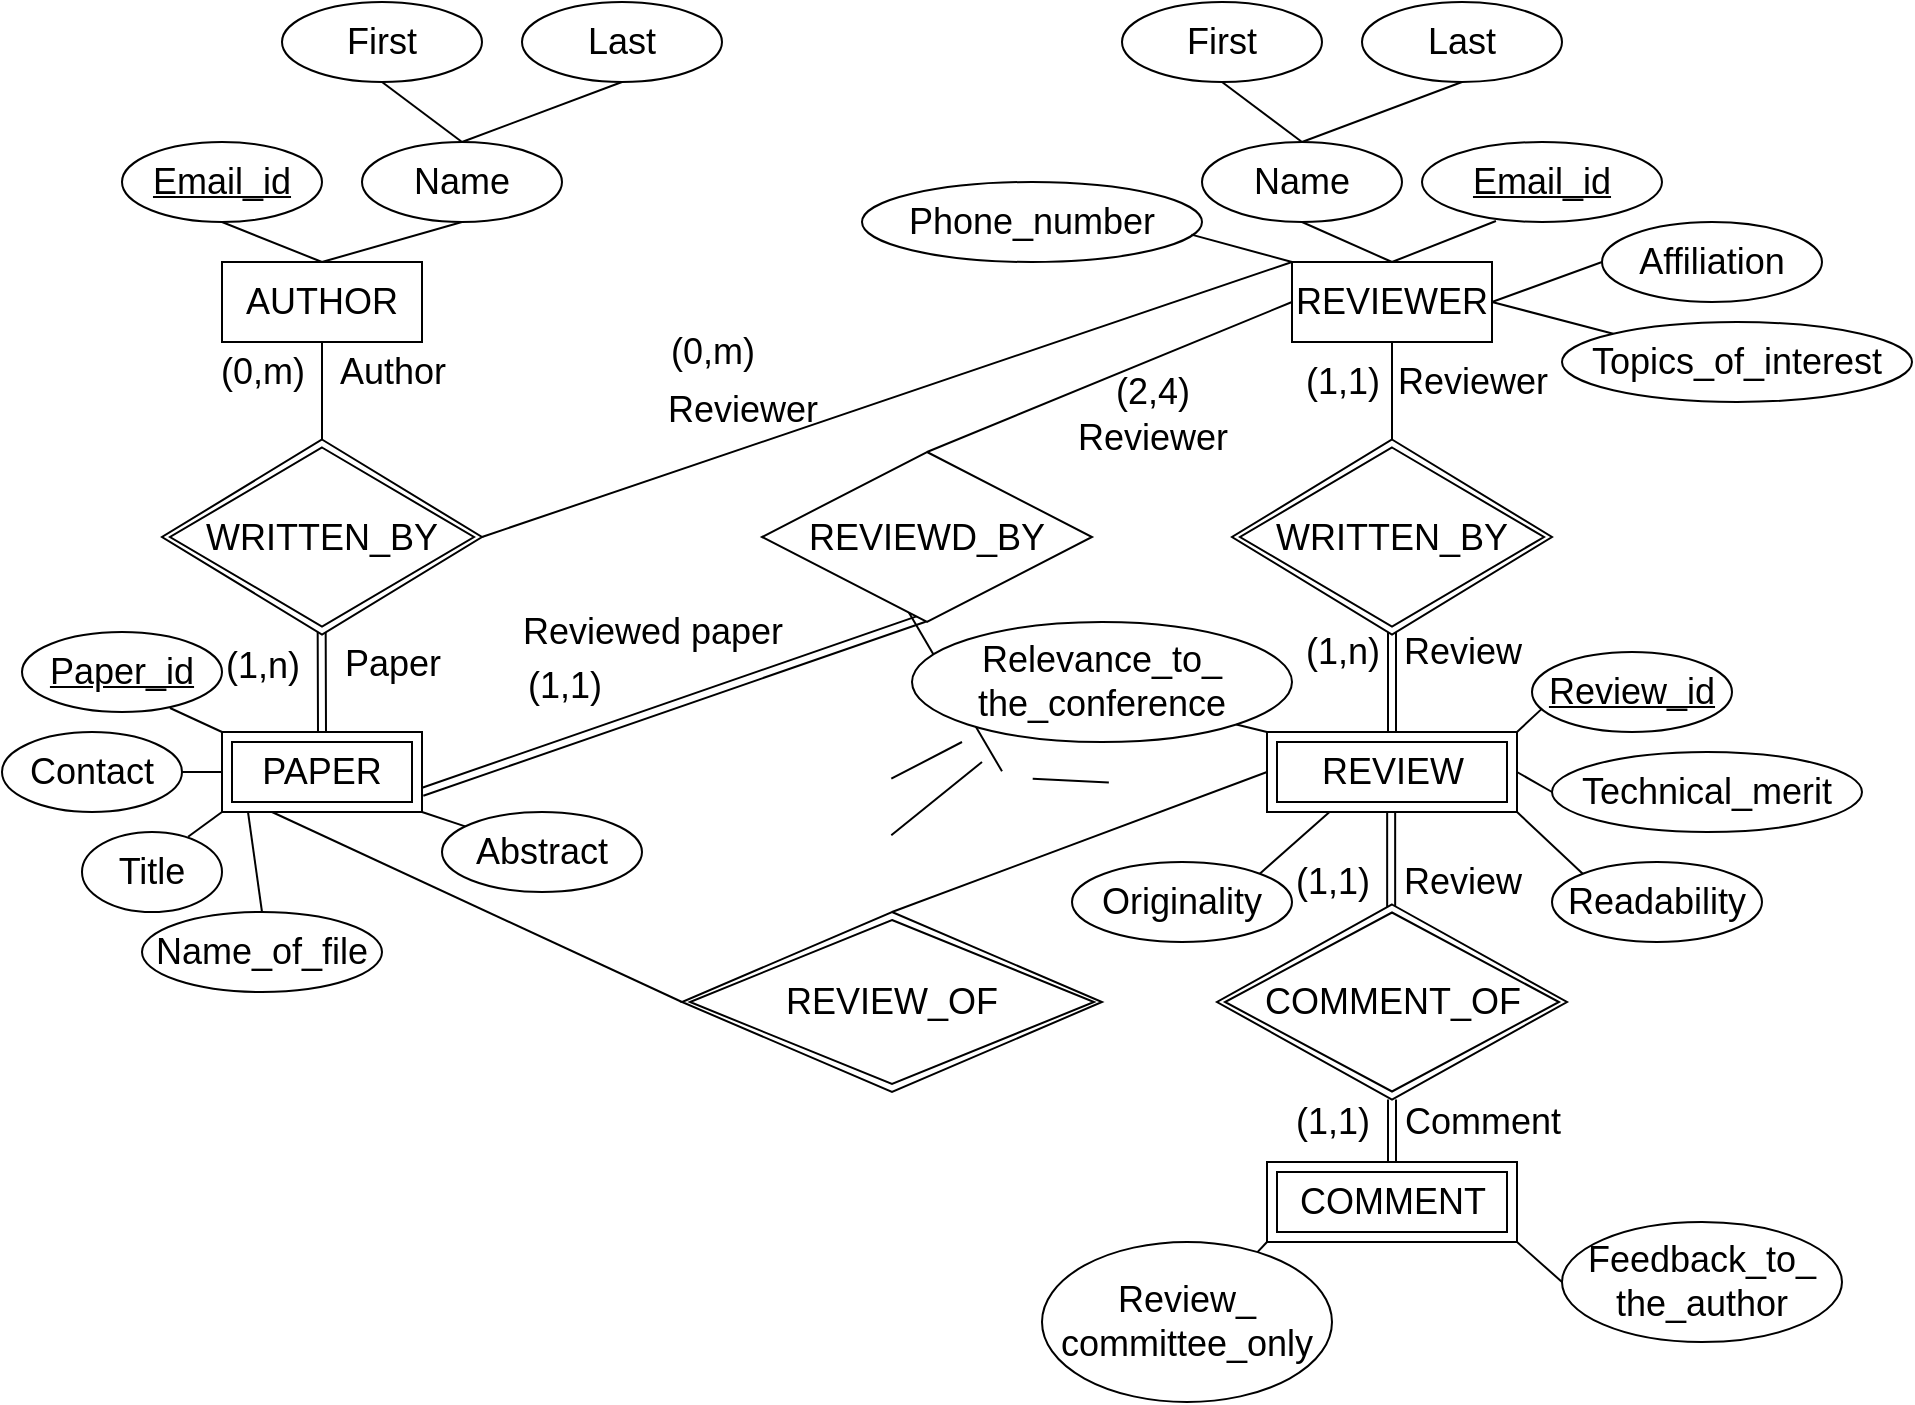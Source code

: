 <mxfile version="13.7.3" type="github">
  <diagram id="R2lEEEUBdFMjLlhIrx00" name="Page-1">
    <mxGraphModel dx="1188" dy="683" grid="1" gridSize="10" guides="1" tooltips="1" connect="1" arrows="1" fold="1" page="1" pageScale="1" pageWidth="850" pageHeight="1100" math="0" shadow="0" extFonts="Permanent Marker^https://fonts.googleapis.com/css?family=Permanent+Marker">
      <root>
        <mxCell id="0" />
        <mxCell id="1" parent="0" />
        <mxCell id="051rDO9els9nR794Je7s-1" value="AUTHOR" style="whiteSpace=wrap;html=1;align=center;rounded=0;glass=0;sketch=0;gradientColor=none;fontSize=18;" vertex="1" parent="1">
          <mxGeometry x="120" y="140" width="100" height="40" as="geometry" />
        </mxCell>
        <mxCell id="051rDO9els9nR794Je7s-5" value="&lt;u&gt;Email_id&lt;/u&gt;" style="ellipse;whiteSpace=wrap;html=1;align=center;rounded=0;glass=0;sketch=0;gradientColor=none;fontSize=18;" vertex="1" parent="1">
          <mxGeometry x="70" y="80" width="100" height="40" as="geometry" />
        </mxCell>
        <mxCell id="051rDO9els9nR794Je7s-6" value="Name" style="ellipse;whiteSpace=wrap;html=1;align=center;rounded=0;glass=0;sketch=0;gradientColor=none;fontSize=18;" vertex="1" parent="1">
          <mxGeometry x="190" y="80" width="100" height="40" as="geometry" />
        </mxCell>
        <mxCell id="051rDO9els9nR794Je7s-7" value="First" style="ellipse;whiteSpace=wrap;html=1;align=center;rounded=0;glass=0;sketch=0;gradientColor=none;fontSize=18;" vertex="1" parent="1">
          <mxGeometry x="150" y="10" width="100" height="40" as="geometry" />
        </mxCell>
        <mxCell id="051rDO9els9nR794Je7s-8" value="Last" style="ellipse;whiteSpace=wrap;html=1;align=center;rounded=0;glass=0;sketch=0;gradientColor=none;fontSize=18;" vertex="1" parent="1">
          <mxGeometry x="270" y="10" width="100" height="40" as="geometry" />
        </mxCell>
        <mxCell id="051rDO9els9nR794Je7s-9" value="" style="endArrow=none;html=1;fontSize=18;entryX=0.5;entryY=1;entryDx=0;entryDy=0;exitX=0.5;exitY=0;exitDx=0;exitDy=0;" edge="1" parent="1" source="051rDO9els9nR794Je7s-6" target="051rDO9els9nR794Je7s-8">
          <mxGeometry width="50" height="50" relative="1" as="geometry">
            <mxPoint x="390" y="410" as="sourcePoint" />
            <mxPoint x="440" y="360" as="targetPoint" />
          </mxGeometry>
        </mxCell>
        <mxCell id="051rDO9els9nR794Je7s-10" value="" style="endArrow=none;html=1;fontSize=18;entryX=0.5;entryY=1;entryDx=0;entryDy=0;exitX=0.5;exitY=0;exitDx=0;exitDy=0;" edge="1" parent="1" source="051rDO9els9nR794Je7s-6" target="051rDO9els9nR794Je7s-7">
          <mxGeometry width="50" height="50" relative="1" as="geometry">
            <mxPoint x="250" y="90" as="sourcePoint" />
            <mxPoint x="330" y="60" as="targetPoint" />
          </mxGeometry>
        </mxCell>
        <mxCell id="051rDO9els9nR794Je7s-11" value="" style="endArrow=none;html=1;fontSize=18;entryX=0.5;entryY=0;entryDx=0;entryDy=0;exitX=0.5;exitY=1;exitDx=0;exitDy=0;" edge="1" parent="1" source="051rDO9els9nR794Je7s-5" target="051rDO9els9nR794Je7s-1">
          <mxGeometry width="50" height="50" relative="1" as="geometry">
            <mxPoint x="260" y="100" as="sourcePoint" />
            <mxPoint x="340" y="70" as="targetPoint" />
          </mxGeometry>
        </mxCell>
        <mxCell id="051rDO9els9nR794Je7s-12" value="" style="endArrow=none;html=1;fontSize=18;exitX=0.5;exitY=0;exitDx=0;exitDy=0;entryX=0.5;entryY=1;entryDx=0;entryDy=0;" edge="1" parent="1" source="051rDO9els9nR794Je7s-1" target="051rDO9els9nR794Je7s-6">
          <mxGeometry width="50" height="50" relative="1" as="geometry">
            <mxPoint x="270" y="110" as="sourcePoint" />
            <mxPoint x="250" y="140" as="targetPoint" />
          </mxGeometry>
        </mxCell>
        <mxCell id="051rDO9els9nR794Je7s-15" value="&lt;u&gt;Paper_id&lt;/u&gt;" style="ellipse;whiteSpace=wrap;html=1;align=center;rounded=0;glass=0;sketch=0;gradientColor=none;fontSize=18;" vertex="1" parent="1">
          <mxGeometry x="20" y="325" width="100" height="40" as="geometry" />
        </mxCell>
        <mxCell id="051rDO9els9nR794Je7s-16" value="" style="endArrow=none;html=1;fontSize=18;entryX=0;entryY=0;entryDx=0;entryDy=0;exitX=0.74;exitY=0.95;exitDx=0;exitDy=0;exitPerimeter=0;" edge="1" parent="1" source="051rDO9els9nR794Je7s-15">
          <mxGeometry width="50" height="50" relative="1" as="geometry">
            <mxPoint x="250" y="440" as="sourcePoint" />
            <mxPoint x="120" y="375" as="targetPoint" />
          </mxGeometry>
        </mxCell>
        <mxCell id="051rDO9els9nR794Je7s-17" value="Title" style="ellipse;whiteSpace=wrap;html=1;align=center;rounded=0;glass=0;sketch=0;gradientColor=none;fontSize=18;" vertex="1" parent="1">
          <mxGeometry x="50" y="425" width="70" height="40" as="geometry" />
        </mxCell>
        <mxCell id="051rDO9els9nR794Je7s-18" value="Name_of_file" style="ellipse;whiteSpace=wrap;html=1;align=center;rounded=0;glass=0;sketch=0;gradientColor=none;fontSize=18;" vertex="1" parent="1">
          <mxGeometry x="80" y="465" width="120" height="40" as="geometry" />
        </mxCell>
        <mxCell id="051rDO9els9nR794Je7s-19" value="Abstract" style="ellipse;whiteSpace=wrap;html=1;align=center;rounded=0;glass=0;sketch=0;gradientColor=none;fontSize=18;" vertex="1" parent="1">
          <mxGeometry x="230" y="415" width="100" height="40" as="geometry" />
        </mxCell>
        <mxCell id="051rDO9els9nR794Je7s-20" value="" style="endArrow=none;html=1;fontSize=18;entryX=0.758;entryY=0.06;entryDx=0;entryDy=0;exitX=0;exitY=1;exitDx=0;exitDy=0;entryPerimeter=0;" edge="1" parent="1" target="051rDO9els9nR794Je7s-17">
          <mxGeometry width="50" height="50" relative="1" as="geometry">
            <mxPoint x="120" y="415" as="sourcePoint" />
            <mxPoint x="180" y="410" as="targetPoint" />
          </mxGeometry>
        </mxCell>
        <mxCell id="051rDO9els9nR794Je7s-21" value="" style="endArrow=none;html=1;fontSize=18;entryX=0.5;entryY=0;entryDx=0;entryDy=0;exitX=0.13;exitY=1;exitDx=0;exitDy=0;exitPerimeter=0;" edge="1" parent="1" target="051rDO9els9nR794Je7s-18">
          <mxGeometry width="50" height="50" relative="1" as="geometry">
            <mxPoint x="133" y="415" as="sourcePoint" />
            <mxPoint x="250" y="460" as="targetPoint" />
          </mxGeometry>
        </mxCell>
        <mxCell id="051rDO9els9nR794Je7s-22" value="" style="endArrow=none;html=1;fontSize=18;exitX=1;exitY=1;exitDx=0;exitDy=0;" edge="1" parent="1" source="051rDO9els9nR794Je7s-117" target="051rDO9els9nR794Je7s-19">
          <mxGeometry width="50" height="50" relative="1" as="geometry">
            <mxPoint x="220" y="375" as="sourcePoint" />
            <mxPoint x="300" y="410" as="targetPoint" />
          </mxGeometry>
        </mxCell>
        <mxCell id="051rDO9els9nR794Je7s-25" value="" style="shape=link;html=1;rounded=0;fontSize=18;exitX=0.5;exitY=0;exitDx=0;exitDy=0;entryX=0.499;entryY=0.983;entryDx=0;entryDy=0;entryPerimeter=0;" edge="1" parent="1" target="051rDO9els9nR794Je7s-118">
          <mxGeometry relative="1" as="geometry">
            <mxPoint x="170" y="375" as="sourcePoint" />
            <mxPoint x="170" y="302.5" as="targetPoint" />
          </mxGeometry>
        </mxCell>
        <mxCell id="051rDO9els9nR794Je7s-26" value="&lt;font size=&quot;4&quot;&gt;(1,n)&lt;/font&gt;" style="resizable=0;html=1;align=right;verticalAlign=bottom;" connectable="0" vertex="1" parent="051rDO9els9nR794Je7s-25">
          <mxGeometry x="1" relative="1" as="geometry">
            <mxPoint x="-10" y="31.25" as="offset" />
          </mxGeometry>
        </mxCell>
        <mxCell id="051rDO9els9nR794Je7s-27" value="" style="endArrow=none;html=1;fontSize=18;entryX=0.5;entryY=0;entryDx=0;entryDy=0;exitX=0.5;exitY=1;exitDx=0;exitDy=0;" edge="1" parent="1" source="051rDO9els9nR794Je7s-1" target="051rDO9els9nR794Je7s-118">
          <mxGeometry width="50" height="50" relative="1" as="geometry">
            <mxPoint x="250" y="90" as="sourcePoint" />
            <mxPoint x="170" y="212.5" as="targetPoint" />
          </mxGeometry>
        </mxCell>
        <mxCell id="051rDO9els9nR794Je7s-28" value="(0,m)" style="text;html=1;align=center;verticalAlign=middle;resizable=0;points=[];autosize=1;fontSize=18;" vertex="1" parent="1">
          <mxGeometry x="110" y="180" width="60" height="30" as="geometry" />
        </mxCell>
        <mxCell id="051rDO9els9nR794Je7s-32" value="Author" style="text;html=1;align=center;verticalAlign=middle;resizable=0;points=[];autosize=1;fontSize=18;" vertex="1" parent="1">
          <mxGeometry x="170" y="180" width="70" height="30" as="geometry" />
        </mxCell>
        <mxCell id="051rDO9els9nR794Je7s-33" value="Paper" style="text;html=1;align=center;verticalAlign=middle;resizable=0;points=[];autosize=1;fontSize=18;" vertex="1" parent="1">
          <mxGeometry x="175" y="326.25" width="60" height="30" as="geometry" />
        </mxCell>
        <mxCell id="051rDO9els9nR794Je7s-36" value="Contact" style="ellipse;whiteSpace=wrap;html=1;align=center;rounded=0;glass=0;sketch=0;gradientColor=none;fontSize=18;" vertex="1" parent="1">
          <mxGeometry x="10" y="375" width="90" height="40" as="geometry" />
        </mxCell>
        <mxCell id="051rDO9els9nR794Je7s-37" value="" style="endArrow=none;html=1;fontSize=18;entryX=1;entryY=0.5;entryDx=0;entryDy=0;exitX=0;exitY=0.5;exitDx=0;exitDy=0;" edge="1" parent="1" target="051rDO9els9nR794Je7s-36">
          <mxGeometry width="50" height="50" relative="1" as="geometry">
            <mxPoint x="120" y="395" as="sourcePoint" />
            <mxPoint x="113.06" y="422.4" as="targetPoint" />
          </mxGeometry>
        </mxCell>
        <mxCell id="051rDO9els9nR794Je7s-40" value="REVIEWER" style="whiteSpace=wrap;html=1;align=center;rounded=0;glass=0;sketch=0;gradientColor=none;fontSize=18;" vertex="1" parent="1">
          <mxGeometry x="655" y="140" width="100" height="40" as="geometry" />
        </mxCell>
        <mxCell id="051rDO9els9nR794Je7s-42" value="Name" style="ellipse;whiteSpace=wrap;html=1;align=center;rounded=0;glass=0;sketch=0;gradientColor=none;fontSize=18;" vertex="1" parent="1">
          <mxGeometry x="610" y="80" width="100" height="40" as="geometry" />
        </mxCell>
        <mxCell id="051rDO9els9nR794Je7s-43" value="First" style="ellipse;whiteSpace=wrap;html=1;align=center;rounded=0;glass=0;sketch=0;gradientColor=none;fontSize=18;" vertex="1" parent="1">
          <mxGeometry x="570" y="10" width="100" height="40" as="geometry" />
        </mxCell>
        <mxCell id="051rDO9els9nR794Je7s-44" value="Last" style="ellipse;whiteSpace=wrap;html=1;align=center;rounded=0;glass=0;sketch=0;gradientColor=none;fontSize=18;" vertex="1" parent="1">
          <mxGeometry x="690" y="10" width="100" height="40" as="geometry" />
        </mxCell>
        <mxCell id="051rDO9els9nR794Je7s-45" value="" style="endArrow=none;html=1;fontSize=18;entryX=0.5;entryY=1;entryDx=0;entryDy=0;exitX=0.5;exitY=0;exitDx=0;exitDy=0;" edge="1" parent="1" source="051rDO9els9nR794Je7s-42" target="051rDO9els9nR794Je7s-44">
          <mxGeometry width="50" height="50" relative="1" as="geometry">
            <mxPoint x="860" y="410" as="sourcePoint" />
            <mxPoint x="910" y="360" as="targetPoint" />
          </mxGeometry>
        </mxCell>
        <mxCell id="051rDO9els9nR794Je7s-46" value="" style="endArrow=none;html=1;fontSize=18;entryX=0.5;entryY=1;entryDx=0;entryDy=0;exitX=0.5;exitY=0;exitDx=0;exitDy=0;" edge="1" parent="1" source="051rDO9els9nR794Je7s-42" target="051rDO9els9nR794Je7s-43">
          <mxGeometry width="50" height="50" relative="1" as="geometry">
            <mxPoint x="720" y="90" as="sourcePoint" />
            <mxPoint x="800" y="60" as="targetPoint" />
          </mxGeometry>
        </mxCell>
        <mxCell id="051rDO9els9nR794Je7s-47" value="" style="endArrow=none;html=1;fontSize=18;exitX=0.5;exitY=0;exitDx=0;exitDy=0;entryX=0.5;entryY=1;entryDx=0;entryDy=0;" edge="1" parent="1" source="051rDO9els9nR794Je7s-40" target="051rDO9els9nR794Je7s-42">
          <mxGeometry width="50" height="50" relative="1" as="geometry">
            <mxPoint x="375" y="150" as="sourcePoint" />
            <mxPoint x="445" y="130" as="targetPoint" />
          </mxGeometry>
        </mxCell>
        <mxCell id="051rDO9els9nR794Je7s-48" value="&lt;u&gt;Email_id&lt;/u&gt;" style="ellipse;whiteSpace=wrap;html=1;align=center;rounded=0;glass=0;sketch=0;gradientColor=none;fontSize=18;" vertex="1" parent="1">
          <mxGeometry x="720" y="80" width="120" height="40" as="geometry" />
        </mxCell>
        <mxCell id="051rDO9els9nR794Je7s-49" value="" style="endArrow=none;html=1;fontSize=18;entryX=0.308;entryY=0.987;entryDx=0;entryDy=0;exitX=0.5;exitY=0;exitDx=0;exitDy=0;entryPerimeter=0;" edge="1" parent="1" source="051rDO9els9nR794Je7s-40" target="051rDO9els9nR794Je7s-48">
          <mxGeometry width="50" height="50" relative="1" as="geometry">
            <mxPoint x="785" y="160" as="sourcePoint" />
            <mxPoint x="720" y="130" as="targetPoint" />
          </mxGeometry>
        </mxCell>
        <mxCell id="051rDO9els9nR794Je7s-50" value="Phone_number" style="ellipse;whiteSpace=wrap;html=1;align=center;rounded=0;glass=0;sketch=0;gradientColor=none;fontSize=18;" vertex="1" parent="1">
          <mxGeometry x="440" y="100" width="170" height="40" as="geometry" />
        </mxCell>
        <mxCell id="051rDO9els9nR794Je7s-51" value="" style="endArrow=none;html=1;fontSize=18;entryX=0.969;entryY=0.658;entryDx=0;entryDy=0;exitX=0;exitY=0;exitDx=0;exitDy=0;entryPerimeter=0;" edge="1" parent="1" source="051rDO9els9nR794Je7s-40" target="051rDO9els9nR794Je7s-50">
          <mxGeometry width="50" height="50" relative="1" as="geometry">
            <mxPoint x="765" y="150" as="sourcePoint" />
            <mxPoint x="799.896" y="124.142" as="targetPoint" />
          </mxGeometry>
        </mxCell>
        <mxCell id="051rDO9els9nR794Je7s-52" value="Affiliation" style="ellipse;whiteSpace=wrap;html=1;align=center;rounded=0;glass=0;sketch=0;gradientColor=none;fontSize=18;" vertex="1" parent="1">
          <mxGeometry x="810" y="120" width="110" height="40" as="geometry" />
        </mxCell>
        <mxCell id="051rDO9els9nR794Je7s-53" value="" style="endArrow=none;html=1;fontSize=18;entryX=0;entryY=0.5;entryDx=0;entryDy=0;exitX=1;exitY=0.5;exitDx=0;exitDy=0;" edge="1" parent="1" source="051rDO9els9nR794Je7s-40" target="051rDO9els9nR794Je7s-52">
          <mxGeometry width="50" height="50" relative="1" as="geometry">
            <mxPoint x="765" y="170" as="sourcePoint" />
            <mxPoint x="795" y="170" as="targetPoint" />
          </mxGeometry>
        </mxCell>
        <mxCell id="051rDO9els9nR794Je7s-54" value="Topics_of_interest" style="ellipse;whiteSpace=wrap;html=1;align=center;rounded=0;glass=0;sketch=0;gradientColor=none;fontSize=18;" vertex="1" parent="1">
          <mxGeometry x="790" y="170" width="175" height="40" as="geometry" />
        </mxCell>
        <mxCell id="051rDO9els9nR794Je7s-55" value="" style="endArrow=none;html=1;fontSize=18;entryX=0;entryY=0;entryDx=0;entryDy=0;exitX=1;exitY=0.5;exitDx=0;exitDy=0;" edge="1" parent="1" source="051rDO9els9nR794Je7s-40" target="051rDO9els9nR794Je7s-54">
          <mxGeometry width="50" height="50" relative="1" as="geometry">
            <mxPoint x="765" y="190" as="sourcePoint" />
            <mxPoint x="801.109" y="205.858" as="targetPoint" />
          </mxGeometry>
        </mxCell>
        <mxCell id="051rDO9els9nR794Je7s-60" value="&lt;font size=&quot;4&quot;&gt;(1,1)&lt;/font&gt;" style="resizable=0;html=1;align=right;verticalAlign=bottom;" connectable="0" vertex="1" parent="1">
          <mxGeometry x="310" y="365" as="geometry" />
        </mxCell>
        <mxCell id="051rDO9els9nR794Je7s-61" value="Reviewed paper" style="text;html=1;align=center;verticalAlign=middle;resizable=0;points=[];autosize=1;fontSize=18;" vertex="1" parent="1">
          <mxGeometry x="260" y="310" width="150" height="30" as="geometry" />
        </mxCell>
        <mxCell id="051rDO9els9nR794Je7s-63" value="" style="shape=link;html=1;rounded=0;fontSize=18;entryX=0.492;entryY=0.976;entryDx=0;entryDy=0;entryPerimeter=0;exitX=1;exitY=0.75;exitDx=0;exitDy=0;" edge="1" parent="1" target="051rDO9els9nR794Je7s-57">
          <mxGeometry relative="1" as="geometry">
            <mxPoint x="220" y="405" as="sourcePoint" />
            <mxPoint x="390" y="320" as="targetPoint" />
          </mxGeometry>
        </mxCell>
        <mxCell id="051rDO9els9nR794Je7s-65" value="" style="endArrow=none;html=1;fontSize=18;exitX=0.5;exitY=0;exitDx=0;exitDy=0;entryX=0;entryY=0.5;entryDx=0;entryDy=0;" edge="1" parent="1" source="051rDO9els9nR794Je7s-57" target="051rDO9els9nR794Je7s-40">
          <mxGeometry width="50" height="50" relative="1" as="geometry">
            <mxPoint x="520" y="150" as="sourcePoint" />
            <mxPoint x="525" y="130" as="targetPoint" />
          </mxGeometry>
        </mxCell>
        <mxCell id="051rDO9els9nR794Je7s-66" value="(2,4)" style="text;html=1;align=center;verticalAlign=middle;resizable=0;points=[];autosize=1;fontSize=18;" vertex="1" parent="1">
          <mxGeometry x="560" y="190" width="50" height="30" as="geometry" />
        </mxCell>
        <mxCell id="051rDO9els9nR794Je7s-70" value="" style="endArrow=none;html=1;fontSize=18;exitX=0.522;exitY=1.012;exitDx=0;exitDy=0;entryX=0.7;entryY=0.054;entryDx=0;entryDy=0;entryPerimeter=0;exitPerimeter=0;" edge="1" parent="1" source="051rDO9els9nR794Je7s-69">
          <mxGeometry width="50" height="50" relative="1" as="geometry">
            <mxPoint x="453.75" y="298.75" as="sourcePoint" />
            <mxPoint x="510" y="394.66" as="targetPoint" />
          </mxGeometry>
        </mxCell>
        <mxCell id="051rDO9els9nR794Je7s-75" value="" style="endArrow=none;html=1;fontSize=18;entryX=0.614;entryY=1;entryDx=0;entryDy=0;entryPerimeter=0;exitX=0;exitY=0;exitDx=0;exitDy=0;" edge="1" parent="1" target="051rDO9els9nR794Je7s-72">
          <mxGeometry width="50" height="50" relative="1" as="geometry">
            <mxPoint x="454.645" y="398.358" as="sourcePoint" />
            <mxPoint x="490" y="380" as="targetPoint" />
          </mxGeometry>
        </mxCell>
        <mxCell id="051rDO9els9nR794Je7s-76" value="" style="endArrow=none;html=1;fontSize=18;entryX=0.5;entryY=0;entryDx=0;entryDy=0;exitX=0;exitY=1;exitDx=0;exitDy=0;" edge="1" parent="1" target="051rDO9els9nR794Je7s-71">
          <mxGeometry width="50" height="50" relative="1" as="geometry">
            <mxPoint x="454.645" y="426.642" as="sourcePoint" />
            <mxPoint x="500" y="390" as="targetPoint" />
          </mxGeometry>
        </mxCell>
        <mxCell id="051rDO9els9nR794Je7s-57" value="REVIEWD_BY" style="shape=rhombus;perimeter=rhombusPerimeter;whiteSpace=wrap;html=1;align=center;rounded=0;glass=0;sketch=0;gradientColor=none;fontSize=18;" vertex="1" parent="1">
          <mxGeometry x="390" y="235" width="165" height="85" as="geometry" />
        </mxCell>
        <mxCell id="051rDO9els9nR794Je7s-77" value="" style="endArrow=none;html=1;fontSize=18;entryX=1;entryY=0;entryDx=0;entryDy=0;exitX=0.07;exitY=0.743;exitDx=0;exitDy=0;exitPerimeter=0;" edge="1" parent="1" source="051rDO9els9nR794Je7s-73">
          <mxGeometry width="50" height="50" relative="1" as="geometry">
            <mxPoint x="563.431" y="400.251" as="sourcePoint" />
            <mxPoint x="525.355" y="398.358" as="targetPoint" />
          </mxGeometry>
        </mxCell>
        <mxCell id="051rDO9els9nR794Je7s-78" value="REVIEW" style="shape=ext;margin=3;double=1;whiteSpace=wrap;html=1;align=center;rounded=0;glass=0;sketch=0;gradientColor=none;fontSize=18;" vertex="1" parent="1">
          <mxGeometry x="642.5" y="375" width="125" height="40" as="geometry" />
        </mxCell>
        <mxCell id="051rDO9els9nR794Je7s-82" value="" style="endArrow=none;html=1;fontSize=18;exitX=0.5;exitY=1;exitDx=0;exitDy=0;" edge="1" parent="1" source="051rDO9els9nR794Je7s-40" target="051rDO9els9nR794Je7s-119">
          <mxGeometry width="50" height="50" relative="1" as="geometry">
            <mxPoint x="740" y="190" as="sourcePoint" />
            <mxPoint x="705.005" y="210" as="targetPoint" />
          </mxGeometry>
        </mxCell>
        <mxCell id="051rDO9els9nR794Je7s-84" value="(1,1)" style="text;html=1;align=center;verticalAlign=middle;resizable=0;points=[];autosize=1;fontSize=18;" vertex="1" parent="1">
          <mxGeometry x="655" y="185" width="50" height="30" as="geometry" />
        </mxCell>
        <mxCell id="051rDO9els9nR794Je7s-85" value="Reviewer" style="text;html=1;align=center;verticalAlign=middle;resizable=0;points=[];autosize=1;fontSize=18;" vertex="1" parent="1">
          <mxGeometry x="700" y="185" width="90" height="30" as="geometry" />
        </mxCell>
        <mxCell id="051rDO9els9nR794Je7s-86" value="Reviewer" style="text;html=1;align=center;verticalAlign=middle;resizable=0;points=[];autosize=1;fontSize=18;" vertex="1" parent="1">
          <mxGeometry x="540" y="212.5" width="90" height="30" as="geometry" />
        </mxCell>
        <mxCell id="051rDO9els9nR794Je7s-88" value="(1,n)" style="text;html=1;align=center;verticalAlign=middle;resizable=0;points=[];autosize=1;fontSize=18;" vertex="1" parent="1">
          <mxGeometry x="655" y="320" width="50" height="30" as="geometry" />
        </mxCell>
        <mxCell id="051rDO9els9nR794Je7s-89" value="Review" style="text;html=1;align=center;verticalAlign=middle;resizable=0;points=[];autosize=1;fontSize=18;" vertex="1" parent="1">
          <mxGeometry x="705" y="320" width="70" height="30" as="geometry" />
        </mxCell>
        <mxCell id="051rDO9els9nR794Je7s-97" value="REVIEW_OF" style="shape=rhombus;double=1;perimeter=rhombusPerimeter;whiteSpace=wrap;html=1;align=center;rounded=0;glass=0;sketch=0;gradientColor=none;fontSize=18;" vertex="1" parent="1">
          <mxGeometry x="350" y="465" width="210" height="90" as="geometry" />
        </mxCell>
        <mxCell id="051rDO9els9nR794Je7s-98" value="" style="endArrow=none;html=1;fontSize=18;entryX=0;entryY=0.5;entryDx=0;entryDy=0;exitX=0.25;exitY=1;exitDx=0;exitDy=0;" edge="1" parent="1" target="051rDO9els9nR794Je7s-97">
          <mxGeometry width="50" height="50" relative="1" as="geometry">
            <mxPoint x="145" y="415" as="sourcePoint" />
            <mxPoint x="254.645" y="359.142" as="targetPoint" />
          </mxGeometry>
        </mxCell>
        <mxCell id="051rDO9els9nR794Je7s-99" value="" style="endArrow=none;html=1;fontSize=18;entryX=0;entryY=0.5;entryDx=0;entryDy=0;exitX=0.5;exitY=0;exitDx=0;exitDy=0;" edge="1" parent="1" source="051rDO9els9nR794Je7s-97" target="051rDO9els9nR794Je7s-78">
          <mxGeometry width="50" height="50" relative="1" as="geometry">
            <mxPoint x="570" y="405" as="sourcePoint" />
            <mxPoint x="710" y="405" as="targetPoint" />
          </mxGeometry>
        </mxCell>
        <mxCell id="051rDO9els9nR794Je7s-101" value="&lt;u&gt;Review_id&lt;/u&gt;" style="ellipse;whiteSpace=wrap;html=1;align=center;rounded=0;glass=0;sketch=0;gradientColor=none;fontSize=18;" vertex="1" parent="1">
          <mxGeometry x="775" y="335" width="100" height="40" as="geometry" />
        </mxCell>
        <mxCell id="051rDO9els9nR794Je7s-102" value="" style="endArrow=none;html=1;fontSize=18;entryX=1;entryY=0;entryDx=0;entryDy=0;exitX=0.046;exitY=0.717;exitDx=0;exitDy=0;exitPerimeter=0;" edge="1" parent="1" source="051rDO9els9nR794Je7s-101" target="051rDO9els9nR794Je7s-78">
          <mxGeometry width="50" height="50" relative="1" as="geometry">
            <mxPoint x="715" y="310" as="sourcePoint" />
            <mxPoint x="715" y="385" as="targetPoint" />
          </mxGeometry>
        </mxCell>
        <mxCell id="051rDO9els9nR794Je7s-103" value="" style="shape=link;html=1;rounded=0;fontSize=18;exitX=0.5;exitY=0;exitDx=0;exitDy=0;entryX=0.5;entryY=1;entryDx=0;entryDy=0;" edge="1" parent="1" source="051rDO9els9nR794Je7s-78">
          <mxGeometry relative="1" as="geometry">
            <mxPoint x="230.1" y="402.28" as="sourcePoint" />
            <mxPoint x="705" y="300" as="targetPoint" />
          </mxGeometry>
        </mxCell>
        <mxCell id="051rDO9els9nR794Je7s-105" value="" style="endArrow=none;html=1;fontSize=18;exitX=1;exitY=0.5;exitDx=0;exitDy=0;entryX=0;entryY=0;entryDx=0;entryDy=0;" edge="1" parent="1" source="051rDO9els9nR794Je7s-118" target="051rDO9els9nR794Je7s-40">
          <mxGeometry width="50" height="50" relative="1" as="geometry">
            <mxPoint x="247.5" y="257.5" as="sourcePoint" />
            <mxPoint x="665" y="170" as="targetPoint" />
          </mxGeometry>
        </mxCell>
        <mxCell id="051rDO9els9nR794Je7s-111" value="(0,m)" style="text;html=1;align=center;verticalAlign=middle;resizable=0;points=[];autosize=1;fontSize=18;" vertex="1" parent="1">
          <mxGeometry x="335" y="170" width="60" height="30" as="geometry" />
        </mxCell>
        <mxCell id="051rDO9els9nR794Je7s-112" value="Reviewer" style="text;html=1;align=center;verticalAlign=middle;resizable=0;points=[];autosize=1;fontSize=18;" vertex="1" parent="1">
          <mxGeometry x="335" y="198.75" width="90" height="30" as="geometry" />
        </mxCell>
        <mxCell id="051rDO9els9nR794Je7s-117" value="PAPER" style="shape=ext;margin=3;double=1;whiteSpace=wrap;html=1;align=center;rounded=0;glass=0;sketch=0;gradientColor=none;fontSize=18;" vertex="1" parent="1">
          <mxGeometry x="120" y="375" width="100" height="40" as="geometry" />
        </mxCell>
        <mxCell id="051rDO9els9nR794Je7s-118" value="WRITTEN_BY" style="shape=rhombus;double=1;perimeter=rhombusPerimeter;whiteSpace=wrap;html=1;align=center;rounded=0;glass=0;sketch=0;gradientColor=none;fontSize=18;" vertex="1" parent="1">
          <mxGeometry x="90" y="228.75" width="160" height="97.5" as="geometry" />
        </mxCell>
        <mxCell id="051rDO9els9nR794Je7s-119" value="WRITTEN_BY" style="shape=rhombus;double=1;perimeter=rhombusPerimeter;whiteSpace=wrap;html=1;align=center;rounded=0;glass=0;sketch=0;gradientColor=none;fontSize=18;" vertex="1" parent="1">
          <mxGeometry x="625" y="228.75" width="160" height="97.5" as="geometry" />
        </mxCell>
        <mxCell id="051rDO9els9nR794Je7s-121" value="Technical_merit" style="ellipse;whiteSpace=wrap;html=1;align=center;rounded=0;glass=0;sketch=0;gradientColor=none;fontSize=18;" vertex="1" parent="1">
          <mxGeometry x="785" y="385" width="155" height="40" as="geometry" />
        </mxCell>
        <mxCell id="051rDO9els9nR794Je7s-122" value="Readability" style="ellipse;whiteSpace=wrap;html=1;align=center;rounded=0;glass=0;sketch=0;gradientColor=none;fontSize=18;" vertex="1" parent="1">
          <mxGeometry x="785" y="440" width="105" height="40" as="geometry" />
        </mxCell>
        <mxCell id="051rDO9els9nR794Je7s-123" value="Originality" style="ellipse;whiteSpace=wrap;html=1;align=center;rounded=0;glass=0;sketch=0;gradientColor=none;fontSize=18;" vertex="1" parent="1">
          <mxGeometry x="545" y="440" width="110" height="40" as="geometry" />
        </mxCell>
        <mxCell id="051rDO9els9nR794Je7s-124" value="Relevance_to_&lt;br&gt;the_conference" style="ellipse;whiteSpace=wrap;html=1;align=center;rounded=0;glass=0;sketch=0;gradientColor=none;fontSize=18;" vertex="1" parent="1">
          <mxGeometry x="465" y="320" width="190" height="60" as="geometry" />
        </mxCell>
        <mxCell id="051rDO9els9nR794Je7s-125" value="" style="endArrow=none;html=1;fontSize=18;entryX=1;entryY=0.5;entryDx=0;entryDy=0;exitX=0;exitY=0.5;exitDx=0;exitDy=0;" edge="1" parent="1" source="051rDO9els9nR794Je7s-121" target="051rDO9els9nR794Je7s-78">
          <mxGeometry width="50" height="50" relative="1" as="geometry">
            <mxPoint x="789.6" y="373.68" as="sourcePoint" />
            <mxPoint x="777.5" y="385" as="targetPoint" />
          </mxGeometry>
        </mxCell>
        <mxCell id="051rDO9els9nR794Je7s-126" value="" style="endArrow=none;html=1;fontSize=18;entryX=1;entryY=1;entryDx=0;entryDy=0;exitX=0;exitY=0;exitDx=0;exitDy=0;" edge="1" parent="1" source="051rDO9els9nR794Je7s-122" target="051rDO9els9nR794Je7s-78">
          <mxGeometry width="50" height="50" relative="1" as="geometry">
            <mxPoint x="799.6" y="383.68" as="sourcePoint" />
            <mxPoint x="787.5" y="395" as="targetPoint" />
          </mxGeometry>
        </mxCell>
        <mxCell id="051rDO9els9nR794Je7s-127" value="" style="endArrow=none;html=1;fontSize=18;entryX=1;entryY=0;entryDx=0;entryDy=0;exitX=0.25;exitY=1;exitDx=0;exitDy=0;" edge="1" parent="1" source="051rDO9els9nR794Je7s-78" target="051rDO9els9nR794Je7s-123">
          <mxGeometry width="50" height="50" relative="1" as="geometry">
            <mxPoint x="809.6" y="393.68" as="sourcePoint" />
            <mxPoint x="797.5" y="405" as="targetPoint" />
          </mxGeometry>
        </mxCell>
        <mxCell id="051rDO9els9nR794Je7s-128" value="" style="endArrow=none;html=1;fontSize=18;entryX=1;entryY=1;entryDx=0;entryDy=0;exitX=0;exitY=0;exitDx=0;exitDy=0;" edge="1" parent="1" source="051rDO9els9nR794Je7s-78" target="051rDO9els9nR794Je7s-124">
          <mxGeometry width="50" height="50" relative="1" as="geometry">
            <mxPoint x="683.75" y="425" as="sourcePoint" />
            <mxPoint x="648.891" y="455.858" as="targetPoint" />
          </mxGeometry>
        </mxCell>
        <mxCell id="051rDO9els9nR794Je7s-129" value="COMMENT" style="shape=ext;margin=3;double=1;whiteSpace=wrap;html=1;align=center;rounded=0;glass=0;sketch=0;gradientColor=none;fontSize=18;" vertex="1" parent="1">
          <mxGeometry x="642.5" y="590" width="125" height="40" as="geometry" />
        </mxCell>
        <mxCell id="051rDO9els9nR794Je7s-131" value="" style="shape=link;html=1;rounded=0;fontSize=18;exitX=0.5;exitY=0;exitDx=0;exitDy=0;entryX=0.5;entryY=1;entryDx=0;entryDy=0;" edge="1" parent="1">
          <mxGeometry relative="1" as="geometry">
            <mxPoint x="704.58" y="490" as="sourcePoint" />
            <mxPoint x="704.58" y="415" as="targetPoint" />
          </mxGeometry>
        </mxCell>
        <mxCell id="051rDO9els9nR794Je7s-132" value="Feedback_to_&lt;br&gt;the_author" style="ellipse;whiteSpace=wrap;html=1;align=center;rounded=0;glass=0;sketch=0;gradientColor=none;fontSize=18;" vertex="1" parent="1">
          <mxGeometry x="790" y="620" width="140" height="60" as="geometry" />
        </mxCell>
        <mxCell id="051rDO9els9nR794Je7s-133" value="Review_&lt;br&gt;committee_only" style="ellipse;whiteSpace=wrap;html=1;align=center;rounded=0;glass=0;sketch=0;gradientColor=none;fontSize=18;" vertex="1" parent="1">
          <mxGeometry x="530" y="630" width="145" height="80" as="geometry" />
        </mxCell>
        <mxCell id="051rDO9els9nR794Je7s-134" value="" style="endArrow=none;html=1;fontSize=18;entryX=1;entryY=1;entryDx=0;entryDy=0;exitX=0;exitY=0.5;exitDx=0;exitDy=0;" edge="1" parent="1" source="051rDO9els9nR794Je7s-132" target="051rDO9els9nR794Je7s-129">
          <mxGeometry width="50" height="50" relative="1" as="geometry">
            <mxPoint x="780.377" y="455.858" as="sourcePoint" />
            <mxPoint x="777.5" y="425" as="targetPoint" />
          </mxGeometry>
        </mxCell>
        <mxCell id="051rDO9els9nR794Je7s-135" value="" style="endArrow=none;html=1;fontSize=18;entryX=0;entryY=1;entryDx=0;entryDy=0;exitX=0.743;exitY=0.063;exitDx=0;exitDy=0;exitPerimeter=0;" edge="1" parent="1" source="051rDO9els9nR794Je7s-133" target="051rDO9els9nR794Je7s-129">
          <mxGeometry width="50" height="50" relative="1" as="geometry">
            <mxPoint x="790.377" y="465.858" as="sourcePoint" />
            <mxPoint x="787.5" y="435" as="targetPoint" />
          </mxGeometry>
        </mxCell>
        <mxCell id="051rDO9els9nR794Je7s-136" value="(1,1)" style="text;html=1;align=center;verticalAlign=middle;resizable=0;points=[];autosize=1;fontSize=18;" vertex="1" parent="1">
          <mxGeometry x="650" y="435" width="50" height="30" as="geometry" />
        </mxCell>
        <mxCell id="051rDO9els9nR794Je7s-138" value="COMMENT_OF" style="shape=rhombus;double=1;perimeter=rhombusPerimeter;whiteSpace=wrap;html=1;align=center;rounded=0;glass=0;sketch=0;gradientColor=none;fontSize=18;" vertex="1" parent="1">
          <mxGeometry x="617.5" y="461.25" width="175" height="97.5" as="geometry" />
        </mxCell>
        <mxCell id="051rDO9els9nR794Je7s-140" value="" style="shape=link;html=1;rounded=0;fontSize=18;exitX=0.5;exitY=0;exitDx=0;exitDy=0;entryX=0.5;entryY=1;entryDx=0;entryDy=0;" edge="1" parent="1" source="051rDO9els9nR794Je7s-129">
          <mxGeometry relative="1" as="geometry">
            <mxPoint x="705.0" y="633.75" as="sourcePoint" />
            <mxPoint x="705.0" y="558.75" as="targetPoint" />
          </mxGeometry>
        </mxCell>
        <mxCell id="051rDO9els9nR794Je7s-141" value="(1,1)" style="text;html=1;align=center;verticalAlign=middle;resizable=0;points=[];autosize=1;fontSize=18;" vertex="1" parent="1">
          <mxGeometry x="650" y="555" width="50" height="30" as="geometry" />
        </mxCell>
        <mxCell id="051rDO9els9nR794Je7s-142" value="Review" style="text;html=1;align=center;verticalAlign=middle;resizable=0;points=[];autosize=1;fontSize=18;" vertex="1" parent="1">
          <mxGeometry x="705" y="435" width="70" height="30" as="geometry" />
        </mxCell>
        <mxCell id="051rDO9els9nR794Je7s-143" value="Comment" style="text;html=1;align=center;verticalAlign=middle;resizable=0;points=[];autosize=1;fontSize=18;" vertex="1" parent="1">
          <mxGeometry x="705" y="555" width="90" height="30" as="geometry" />
        </mxCell>
      </root>
    </mxGraphModel>
  </diagram>
</mxfile>
